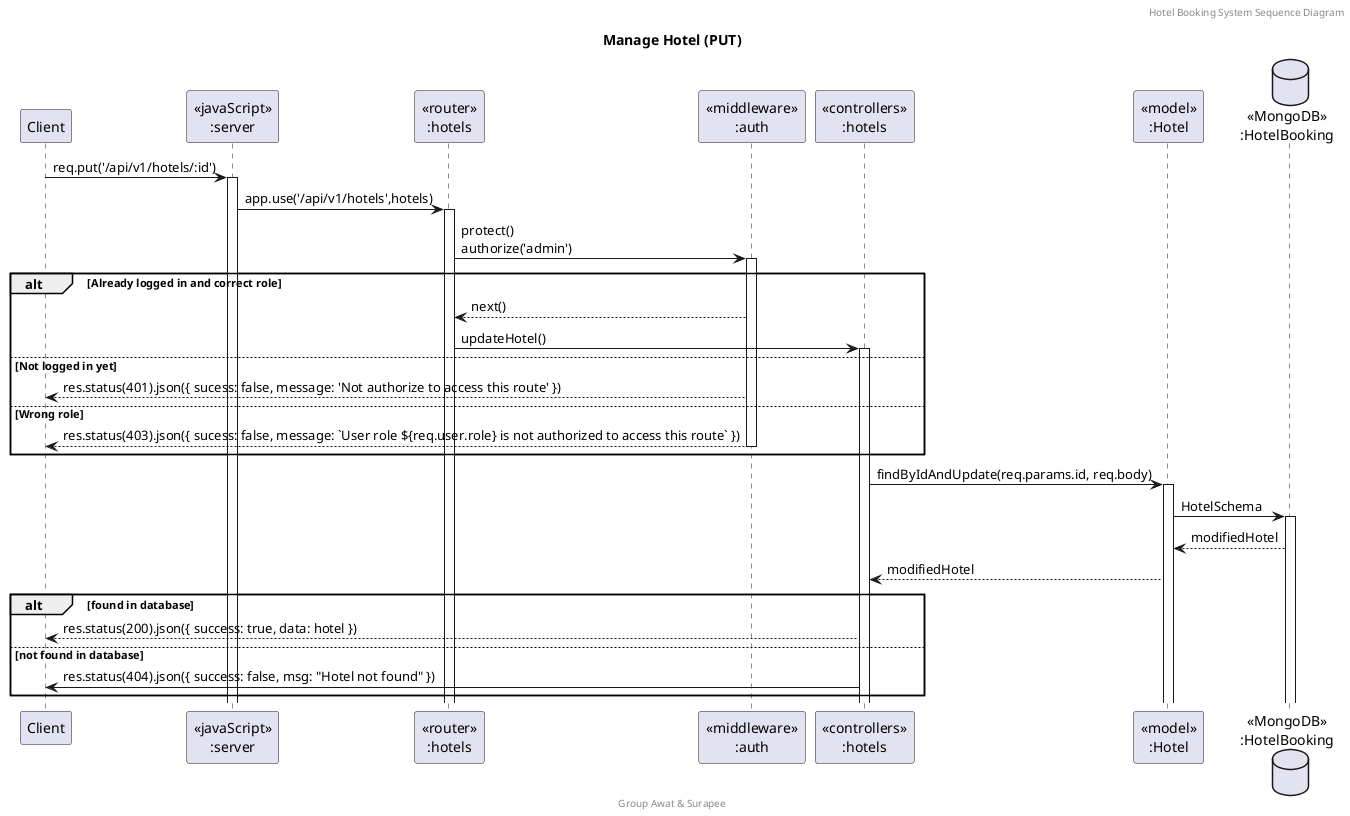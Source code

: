 @startuml Manage Hotel (PUT)

header Hotel Booking System Sequence Diagram
footer Group Awat & Surapee
title "Manage Hotel (PUT)"

participant "Client" as client
participant "<<javaScript>>\n:server" as server
participant "<<router>>\n:hotels" as routerHotel
participant "<<middleware>>\n:auth" as middleware
participant "<<controllers>>\n:hotels" as controllersHotels
participant "<<model>>\n:Hotel" as modelHotel
database "<<MongoDB>>\n:HotelBooking" as HotelBookingDatabase

client->server ++:req.put('/api/v1/hotels/:id')
server->routerHotel ++:app.use('/api/v1/hotels',hotels)
routerHotel -> middleware ++:protect()\nauthorize('admin')
alt Already logged in and correct role
    middleware --> routerHotel : next()
    routerHotel -> controllersHotels ++: updateHotel()
else Not logged in yet
    middleware --> client : res.status(401).json({ sucess: false, message: 'Not authorize to access this route' })
else Wrong role
    middleware --> client --: res.status(403).json({ sucess: false, message: `User role ${req.user.role} is not authorized to access this route` })
end
controllersHotels -> modelHotel ++: findByIdAndUpdate(req.params.id, req.body)
modelHotel -> HotelBookingDatabase ++: HotelSchema
HotelBookingDatabase --> modelHotel : modifiedHotel
controllersHotels <-- modelHotel : modifiedHotel
alt found in database
    controllersHotels-->client : res.status(200).json({ success: true, data: hotel })
else not found in database
    controllersHotels -> client : res.status(404).json({ success: false, msg: "Hotel not found" })
end

@enduml
